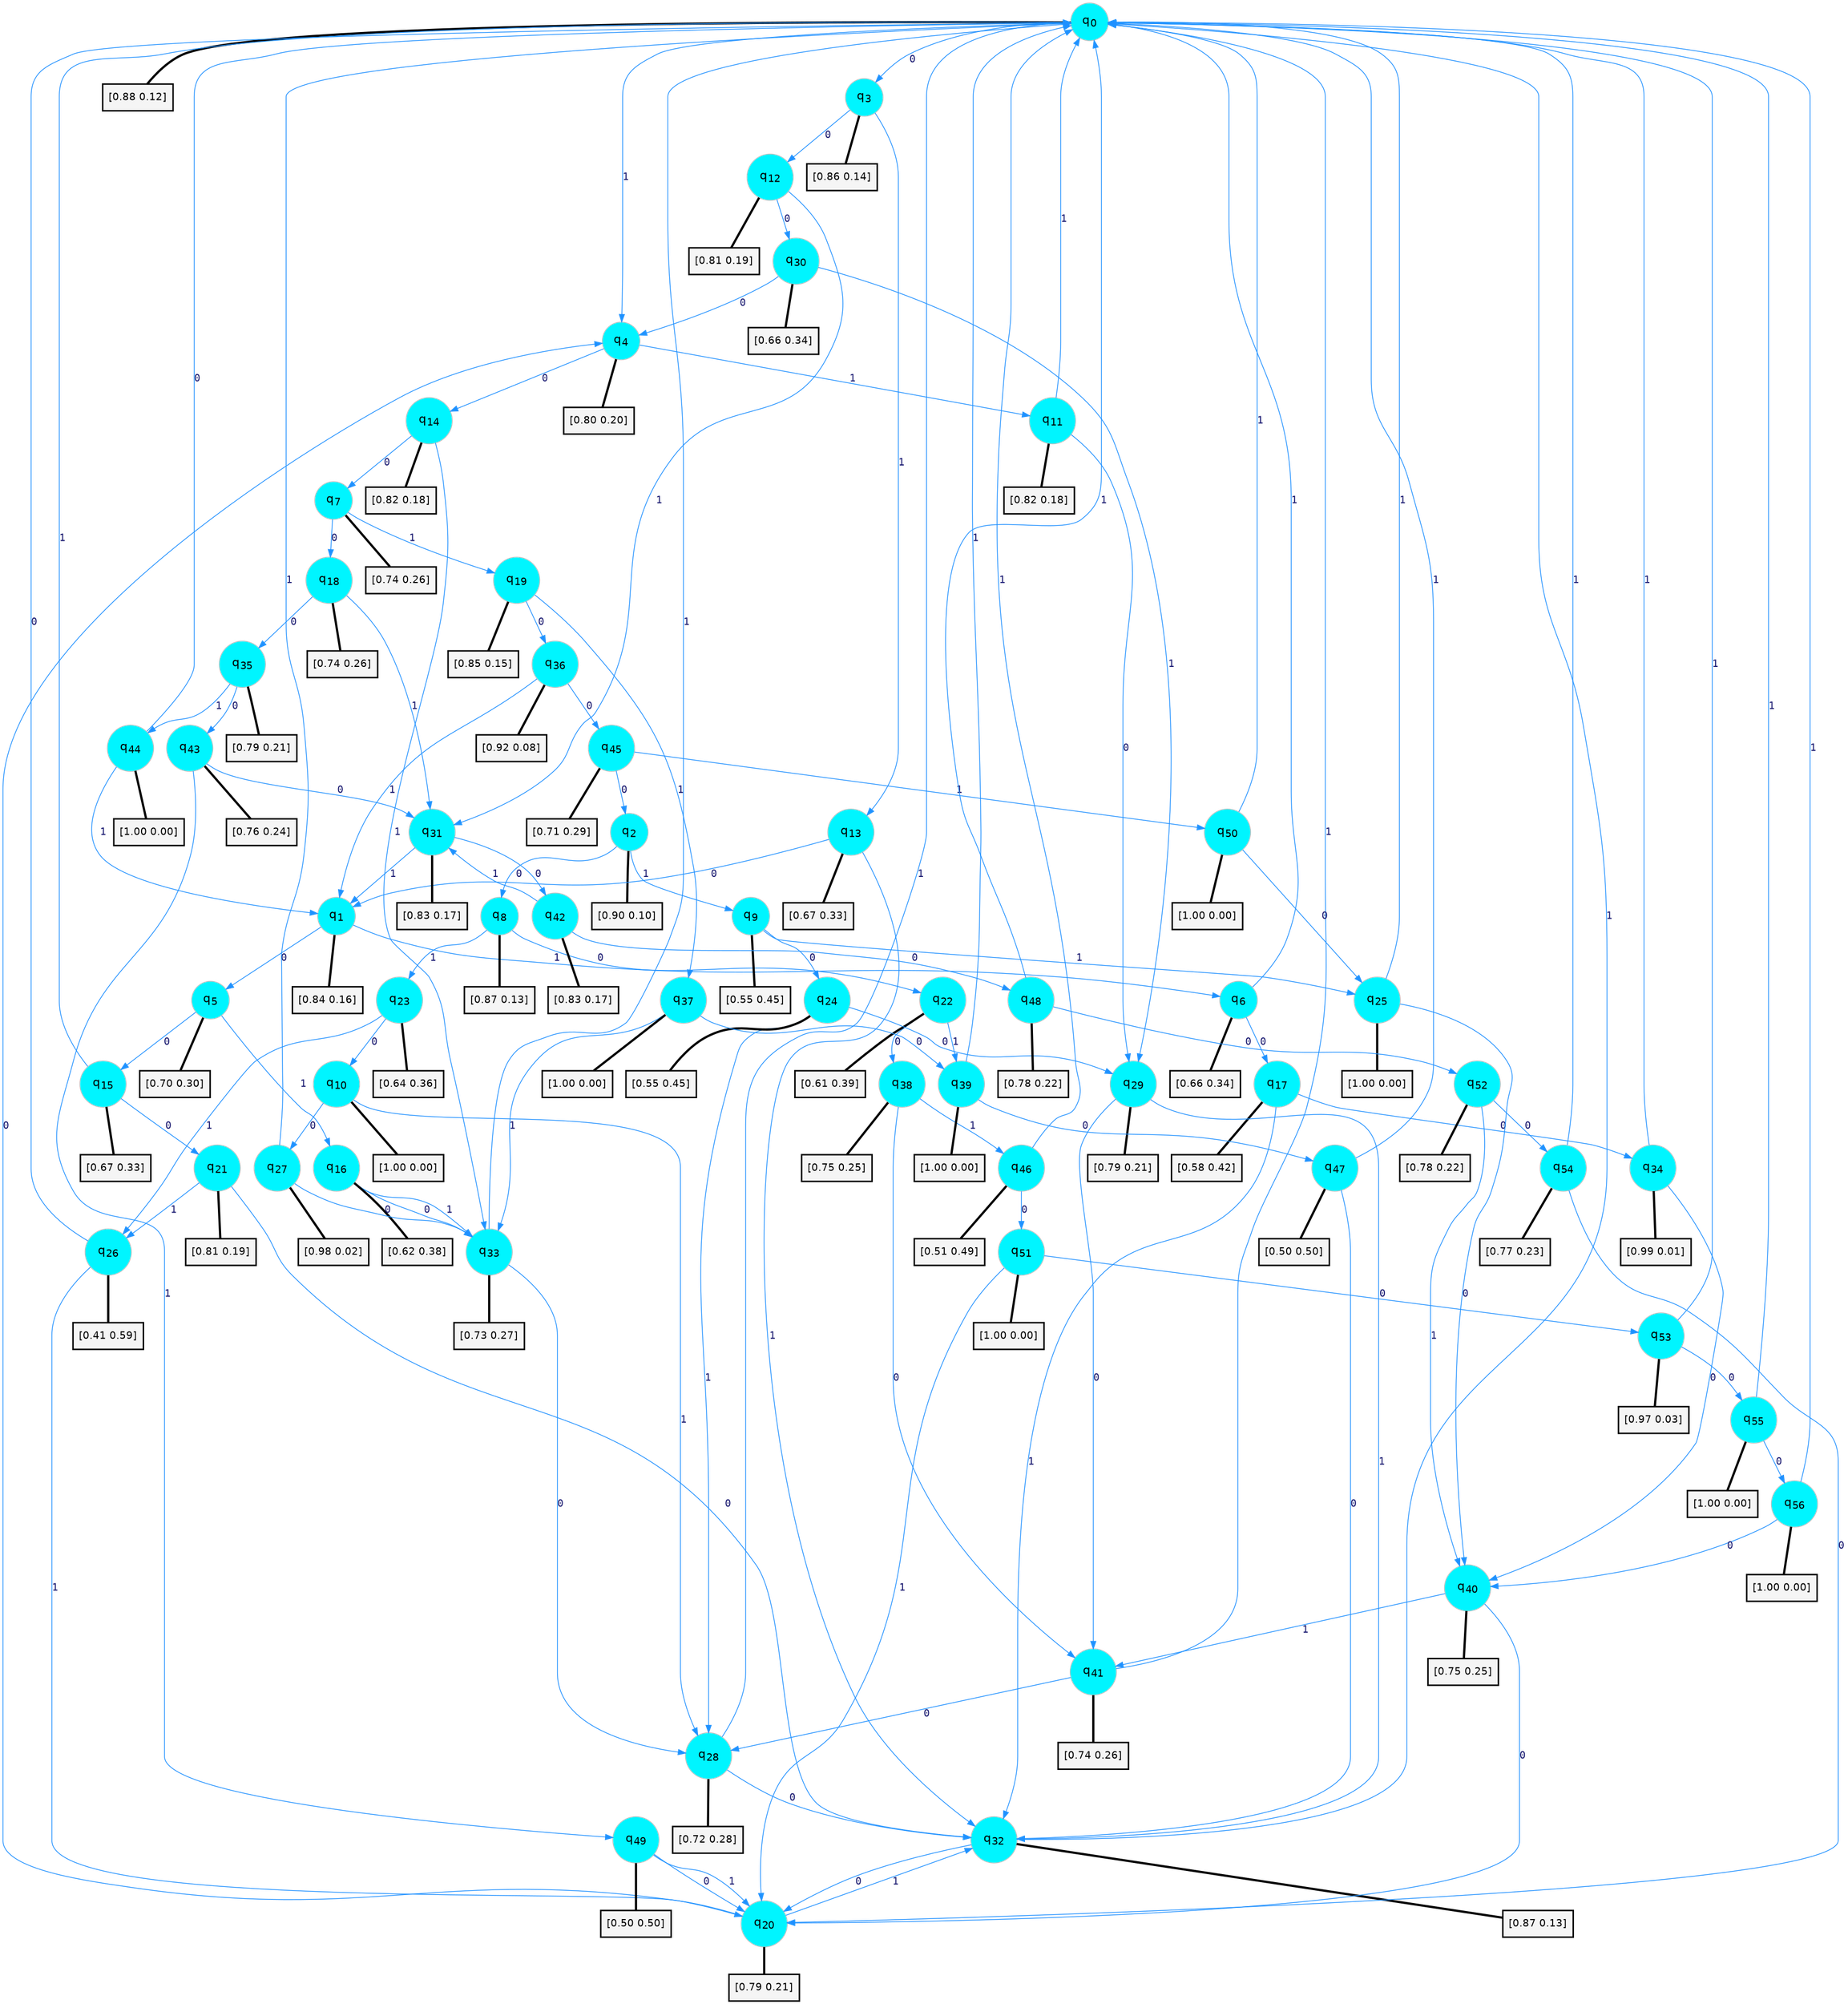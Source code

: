 digraph G {
graph [
bgcolor=transparent, dpi=300, rankdir=TD, size="40,25"];
node [
color=gray, fillcolor=turquoise1, fontcolor=black, fontname=Helvetica, fontsize=16, fontweight=bold, shape=circle, style=filled];
edge [
arrowsize=1, color=dodgerblue1, fontcolor=midnightblue, fontname=courier, fontweight=bold, penwidth=1, style=solid, weight=20];
0[label=<q<SUB>0</SUB>>];
1[label=<q<SUB>1</SUB>>];
2[label=<q<SUB>2</SUB>>];
3[label=<q<SUB>3</SUB>>];
4[label=<q<SUB>4</SUB>>];
5[label=<q<SUB>5</SUB>>];
6[label=<q<SUB>6</SUB>>];
7[label=<q<SUB>7</SUB>>];
8[label=<q<SUB>8</SUB>>];
9[label=<q<SUB>9</SUB>>];
10[label=<q<SUB>10</SUB>>];
11[label=<q<SUB>11</SUB>>];
12[label=<q<SUB>12</SUB>>];
13[label=<q<SUB>13</SUB>>];
14[label=<q<SUB>14</SUB>>];
15[label=<q<SUB>15</SUB>>];
16[label=<q<SUB>16</SUB>>];
17[label=<q<SUB>17</SUB>>];
18[label=<q<SUB>18</SUB>>];
19[label=<q<SUB>19</SUB>>];
20[label=<q<SUB>20</SUB>>];
21[label=<q<SUB>21</SUB>>];
22[label=<q<SUB>22</SUB>>];
23[label=<q<SUB>23</SUB>>];
24[label=<q<SUB>24</SUB>>];
25[label=<q<SUB>25</SUB>>];
26[label=<q<SUB>26</SUB>>];
27[label=<q<SUB>27</SUB>>];
28[label=<q<SUB>28</SUB>>];
29[label=<q<SUB>29</SUB>>];
30[label=<q<SUB>30</SUB>>];
31[label=<q<SUB>31</SUB>>];
32[label=<q<SUB>32</SUB>>];
33[label=<q<SUB>33</SUB>>];
34[label=<q<SUB>34</SUB>>];
35[label=<q<SUB>35</SUB>>];
36[label=<q<SUB>36</SUB>>];
37[label=<q<SUB>37</SUB>>];
38[label=<q<SUB>38</SUB>>];
39[label=<q<SUB>39</SUB>>];
40[label=<q<SUB>40</SUB>>];
41[label=<q<SUB>41</SUB>>];
42[label=<q<SUB>42</SUB>>];
43[label=<q<SUB>43</SUB>>];
44[label=<q<SUB>44</SUB>>];
45[label=<q<SUB>45</SUB>>];
46[label=<q<SUB>46</SUB>>];
47[label=<q<SUB>47</SUB>>];
48[label=<q<SUB>48</SUB>>];
49[label=<q<SUB>49</SUB>>];
50[label=<q<SUB>50</SUB>>];
51[label=<q<SUB>51</SUB>>];
52[label=<q<SUB>52</SUB>>];
53[label=<q<SUB>53</SUB>>];
54[label=<q<SUB>54</SUB>>];
55[label=<q<SUB>55</SUB>>];
56[label=<q<SUB>56</SUB>>];
57[label="[0.88 0.12]", shape=box,fontcolor=black, fontname=Helvetica, fontsize=14, penwidth=2, fillcolor=whitesmoke,color=black];
58[label="[0.84 0.16]", shape=box,fontcolor=black, fontname=Helvetica, fontsize=14, penwidth=2, fillcolor=whitesmoke,color=black];
59[label="[0.90 0.10]", shape=box,fontcolor=black, fontname=Helvetica, fontsize=14, penwidth=2, fillcolor=whitesmoke,color=black];
60[label="[0.86 0.14]", shape=box,fontcolor=black, fontname=Helvetica, fontsize=14, penwidth=2, fillcolor=whitesmoke,color=black];
61[label="[0.80 0.20]", shape=box,fontcolor=black, fontname=Helvetica, fontsize=14, penwidth=2, fillcolor=whitesmoke,color=black];
62[label="[0.70 0.30]", shape=box,fontcolor=black, fontname=Helvetica, fontsize=14, penwidth=2, fillcolor=whitesmoke,color=black];
63[label="[0.66 0.34]", shape=box,fontcolor=black, fontname=Helvetica, fontsize=14, penwidth=2, fillcolor=whitesmoke,color=black];
64[label="[0.74 0.26]", shape=box,fontcolor=black, fontname=Helvetica, fontsize=14, penwidth=2, fillcolor=whitesmoke,color=black];
65[label="[0.87 0.13]", shape=box,fontcolor=black, fontname=Helvetica, fontsize=14, penwidth=2, fillcolor=whitesmoke,color=black];
66[label="[0.55 0.45]", shape=box,fontcolor=black, fontname=Helvetica, fontsize=14, penwidth=2, fillcolor=whitesmoke,color=black];
67[label="[1.00 0.00]", shape=box,fontcolor=black, fontname=Helvetica, fontsize=14, penwidth=2, fillcolor=whitesmoke,color=black];
68[label="[0.82 0.18]", shape=box,fontcolor=black, fontname=Helvetica, fontsize=14, penwidth=2, fillcolor=whitesmoke,color=black];
69[label="[0.81 0.19]", shape=box,fontcolor=black, fontname=Helvetica, fontsize=14, penwidth=2, fillcolor=whitesmoke,color=black];
70[label="[0.67 0.33]", shape=box,fontcolor=black, fontname=Helvetica, fontsize=14, penwidth=2, fillcolor=whitesmoke,color=black];
71[label="[0.82 0.18]", shape=box,fontcolor=black, fontname=Helvetica, fontsize=14, penwidth=2, fillcolor=whitesmoke,color=black];
72[label="[0.67 0.33]", shape=box,fontcolor=black, fontname=Helvetica, fontsize=14, penwidth=2, fillcolor=whitesmoke,color=black];
73[label="[0.62 0.38]", shape=box,fontcolor=black, fontname=Helvetica, fontsize=14, penwidth=2, fillcolor=whitesmoke,color=black];
74[label="[0.58 0.42]", shape=box,fontcolor=black, fontname=Helvetica, fontsize=14, penwidth=2, fillcolor=whitesmoke,color=black];
75[label="[0.74 0.26]", shape=box,fontcolor=black, fontname=Helvetica, fontsize=14, penwidth=2, fillcolor=whitesmoke,color=black];
76[label="[0.85 0.15]", shape=box,fontcolor=black, fontname=Helvetica, fontsize=14, penwidth=2, fillcolor=whitesmoke,color=black];
77[label="[0.79 0.21]", shape=box,fontcolor=black, fontname=Helvetica, fontsize=14, penwidth=2, fillcolor=whitesmoke,color=black];
78[label="[0.81 0.19]", shape=box,fontcolor=black, fontname=Helvetica, fontsize=14, penwidth=2, fillcolor=whitesmoke,color=black];
79[label="[0.61 0.39]", shape=box,fontcolor=black, fontname=Helvetica, fontsize=14, penwidth=2, fillcolor=whitesmoke,color=black];
80[label="[0.64 0.36]", shape=box,fontcolor=black, fontname=Helvetica, fontsize=14, penwidth=2, fillcolor=whitesmoke,color=black];
81[label="[0.55 0.45]", shape=box,fontcolor=black, fontname=Helvetica, fontsize=14, penwidth=2, fillcolor=whitesmoke,color=black];
82[label="[1.00 0.00]", shape=box,fontcolor=black, fontname=Helvetica, fontsize=14, penwidth=2, fillcolor=whitesmoke,color=black];
83[label="[0.41 0.59]", shape=box,fontcolor=black, fontname=Helvetica, fontsize=14, penwidth=2, fillcolor=whitesmoke,color=black];
84[label="[0.98 0.02]", shape=box,fontcolor=black, fontname=Helvetica, fontsize=14, penwidth=2, fillcolor=whitesmoke,color=black];
85[label="[0.72 0.28]", shape=box,fontcolor=black, fontname=Helvetica, fontsize=14, penwidth=2, fillcolor=whitesmoke,color=black];
86[label="[0.79 0.21]", shape=box,fontcolor=black, fontname=Helvetica, fontsize=14, penwidth=2, fillcolor=whitesmoke,color=black];
87[label="[0.66 0.34]", shape=box,fontcolor=black, fontname=Helvetica, fontsize=14, penwidth=2, fillcolor=whitesmoke,color=black];
88[label="[0.83 0.17]", shape=box,fontcolor=black, fontname=Helvetica, fontsize=14, penwidth=2, fillcolor=whitesmoke,color=black];
89[label="[0.87 0.13]", shape=box,fontcolor=black, fontname=Helvetica, fontsize=14, penwidth=2, fillcolor=whitesmoke,color=black];
90[label="[0.73 0.27]", shape=box,fontcolor=black, fontname=Helvetica, fontsize=14, penwidth=2, fillcolor=whitesmoke,color=black];
91[label="[0.99 0.01]", shape=box,fontcolor=black, fontname=Helvetica, fontsize=14, penwidth=2, fillcolor=whitesmoke,color=black];
92[label="[0.79 0.21]", shape=box,fontcolor=black, fontname=Helvetica, fontsize=14, penwidth=2, fillcolor=whitesmoke,color=black];
93[label="[0.92 0.08]", shape=box,fontcolor=black, fontname=Helvetica, fontsize=14, penwidth=2, fillcolor=whitesmoke,color=black];
94[label="[1.00 0.00]", shape=box,fontcolor=black, fontname=Helvetica, fontsize=14, penwidth=2, fillcolor=whitesmoke,color=black];
95[label="[0.75 0.25]", shape=box,fontcolor=black, fontname=Helvetica, fontsize=14, penwidth=2, fillcolor=whitesmoke,color=black];
96[label="[1.00 0.00]", shape=box,fontcolor=black, fontname=Helvetica, fontsize=14, penwidth=2, fillcolor=whitesmoke,color=black];
97[label="[0.75 0.25]", shape=box,fontcolor=black, fontname=Helvetica, fontsize=14, penwidth=2, fillcolor=whitesmoke,color=black];
98[label="[0.74 0.26]", shape=box,fontcolor=black, fontname=Helvetica, fontsize=14, penwidth=2, fillcolor=whitesmoke,color=black];
99[label="[0.83 0.17]", shape=box,fontcolor=black, fontname=Helvetica, fontsize=14, penwidth=2, fillcolor=whitesmoke,color=black];
100[label="[0.76 0.24]", shape=box,fontcolor=black, fontname=Helvetica, fontsize=14, penwidth=2, fillcolor=whitesmoke,color=black];
101[label="[1.00 0.00]", shape=box,fontcolor=black, fontname=Helvetica, fontsize=14, penwidth=2, fillcolor=whitesmoke,color=black];
102[label="[0.71 0.29]", shape=box,fontcolor=black, fontname=Helvetica, fontsize=14, penwidth=2, fillcolor=whitesmoke,color=black];
103[label="[0.51 0.49]", shape=box,fontcolor=black, fontname=Helvetica, fontsize=14, penwidth=2, fillcolor=whitesmoke,color=black];
104[label="[0.50 0.50]", shape=box,fontcolor=black, fontname=Helvetica, fontsize=14, penwidth=2, fillcolor=whitesmoke,color=black];
105[label="[0.78 0.22]", shape=box,fontcolor=black, fontname=Helvetica, fontsize=14, penwidth=2, fillcolor=whitesmoke,color=black];
106[label="[0.50 0.50]", shape=box,fontcolor=black, fontname=Helvetica, fontsize=14, penwidth=2, fillcolor=whitesmoke,color=black];
107[label="[1.00 0.00]", shape=box,fontcolor=black, fontname=Helvetica, fontsize=14, penwidth=2, fillcolor=whitesmoke,color=black];
108[label="[1.00 0.00]", shape=box,fontcolor=black, fontname=Helvetica, fontsize=14, penwidth=2, fillcolor=whitesmoke,color=black];
109[label="[0.78 0.22]", shape=box,fontcolor=black, fontname=Helvetica, fontsize=14, penwidth=2, fillcolor=whitesmoke,color=black];
110[label="[0.97 0.03]", shape=box,fontcolor=black, fontname=Helvetica, fontsize=14, penwidth=2, fillcolor=whitesmoke,color=black];
111[label="[0.77 0.23]", shape=box,fontcolor=black, fontname=Helvetica, fontsize=14, penwidth=2, fillcolor=whitesmoke,color=black];
112[label="[1.00 0.00]", shape=box,fontcolor=black, fontname=Helvetica, fontsize=14, penwidth=2, fillcolor=whitesmoke,color=black];
113[label="[1.00 0.00]", shape=box,fontcolor=black, fontname=Helvetica, fontsize=14, penwidth=2, fillcolor=whitesmoke,color=black];
0->3 [label=0];
0->4 [label=1];
0->57 [arrowhead=none, penwidth=3,color=black];
1->5 [label=0];
1->6 [label=1];
1->58 [arrowhead=none, penwidth=3,color=black];
2->8 [label=0];
2->9 [label=1];
2->59 [arrowhead=none, penwidth=3,color=black];
3->12 [label=0];
3->13 [label=1];
3->60 [arrowhead=none, penwidth=3,color=black];
4->14 [label=0];
4->11 [label=1];
4->61 [arrowhead=none, penwidth=3,color=black];
5->15 [label=0];
5->16 [label=1];
5->62 [arrowhead=none, penwidth=3,color=black];
6->17 [label=0];
6->0 [label=1];
6->63 [arrowhead=none, penwidth=3,color=black];
7->18 [label=0];
7->19 [label=1];
7->64 [arrowhead=none, penwidth=3,color=black];
8->22 [label=0];
8->23 [label=1];
8->65 [arrowhead=none, penwidth=3,color=black];
9->24 [label=0];
9->25 [label=1];
9->66 [arrowhead=none, penwidth=3,color=black];
10->27 [label=0];
10->28 [label=1];
10->67 [arrowhead=none, penwidth=3,color=black];
11->29 [label=0];
11->0 [label=1];
11->68 [arrowhead=none, penwidth=3,color=black];
12->30 [label=0];
12->31 [label=1];
12->69 [arrowhead=none, penwidth=3,color=black];
13->1 [label=0];
13->32 [label=1];
13->70 [arrowhead=none, penwidth=3,color=black];
14->7 [label=0];
14->33 [label=1];
14->71 [arrowhead=none, penwidth=3,color=black];
15->21 [label=0];
15->0 [label=1];
15->72 [arrowhead=none, penwidth=3,color=black];
16->33 [label=0];
16->33 [label=1];
16->73 [arrowhead=none, penwidth=3,color=black];
17->34 [label=0];
17->32 [label=1];
17->74 [arrowhead=none, penwidth=3,color=black];
18->35 [label=0];
18->31 [label=1];
18->75 [arrowhead=none, penwidth=3,color=black];
19->36 [label=0];
19->37 [label=1];
19->76 [arrowhead=none, penwidth=3,color=black];
20->4 [label=0];
20->32 [label=1];
20->77 [arrowhead=none, penwidth=3,color=black];
21->32 [label=0];
21->26 [label=1];
21->78 [arrowhead=none, penwidth=3,color=black];
22->38 [label=0];
22->39 [label=1];
22->79 [arrowhead=none, penwidth=3,color=black];
23->10 [label=0];
23->26 [label=1];
23->80 [arrowhead=none, penwidth=3,color=black];
24->29 [label=0];
24->28 [label=1];
24->81 [arrowhead=none, penwidth=3,color=black];
25->40 [label=0];
25->0 [label=1];
25->82 [arrowhead=none, penwidth=3,color=black];
26->0 [label=0];
26->20 [label=1];
26->83 [arrowhead=none, penwidth=3,color=black];
27->33 [label=0];
27->0 [label=1];
27->84 [arrowhead=none, penwidth=3,color=black];
28->32 [label=0];
28->0 [label=1];
28->85 [arrowhead=none, penwidth=3,color=black];
29->41 [label=0];
29->32 [label=1];
29->86 [arrowhead=none, penwidth=3,color=black];
30->4 [label=0];
30->29 [label=1];
30->87 [arrowhead=none, penwidth=3,color=black];
31->42 [label=0];
31->1 [label=1];
31->88 [arrowhead=none, penwidth=3,color=black];
32->20 [label=0];
32->0 [label=1];
32->89 [arrowhead=none, penwidth=3,color=black];
33->28 [label=0];
33->0 [label=1];
33->90 [arrowhead=none, penwidth=3,color=black];
34->40 [label=0];
34->0 [label=1];
34->91 [arrowhead=none, penwidth=3,color=black];
35->43 [label=0];
35->44 [label=1];
35->92 [arrowhead=none, penwidth=3,color=black];
36->45 [label=0];
36->1 [label=1];
36->93 [arrowhead=none, penwidth=3,color=black];
37->39 [label=0];
37->33 [label=1];
37->94 [arrowhead=none, penwidth=3,color=black];
38->41 [label=0];
38->46 [label=1];
38->95 [arrowhead=none, penwidth=3,color=black];
39->47 [label=0];
39->0 [label=1];
39->96 [arrowhead=none, penwidth=3,color=black];
40->20 [label=0];
40->41 [label=1];
40->97 [arrowhead=none, penwidth=3,color=black];
41->28 [label=0];
41->0 [label=1];
41->98 [arrowhead=none, penwidth=3,color=black];
42->48 [label=0];
42->31 [label=1];
42->99 [arrowhead=none, penwidth=3,color=black];
43->31 [label=0];
43->49 [label=1];
43->100 [arrowhead=none, penwidth=3,color=black];
44->0 [label=0];
44->1 [label=1];
44->101 [arrowhead=none, penwidth=3,color=black];
45->2 [label=0];
45->50 [label=1];
45->102 [arrowhead=none, penwidth=3,color=black];
46->51 [label=0];
46->0 [label=1];
46->103 [arrowhead=none, penwidth=3,color=black];
47->32 [label=0];
47->0 [label=1];
47->104 [arrowhead=none, penwidth=3,color=black];
48->52 [label=0];
48->0 [label=1];
48->105 [arrowhead=none, penwidth=3,color=black];
49->20 [label=0];
49->20 [label=1];
49->106 [arrowhead=none, penwidth=3,color=black];
50->25 [label=0];
50->0 [label=1];
50->107 [arrowhead=none, penwidth=3,color=black];
51->53 [label=0];
51->20 [label=1];
51->108 [arrowhead=none, penwidth=3,color=black];
52->54 [label=0];
52->40 [label=1];
52->109 [arrowhead=none, penwidth=3,color=black];
53->55 [label=0];
53->0 [label=1];
53->110 [arrowhead=none, penwidth=3,color=black];
54->20 [label=0];
54->0 [label=1];
54->111 [arrowhead=none, penwidth=3,color=black];
55->56 [label=0];
55->0 [label=1];
55->112 [arrowhead=none, penwidth=3,color=black];
56->40 [label=0];
56->0 [label=1];
56->113 [arrowhead=none, penwidth=3,color=black];
}
